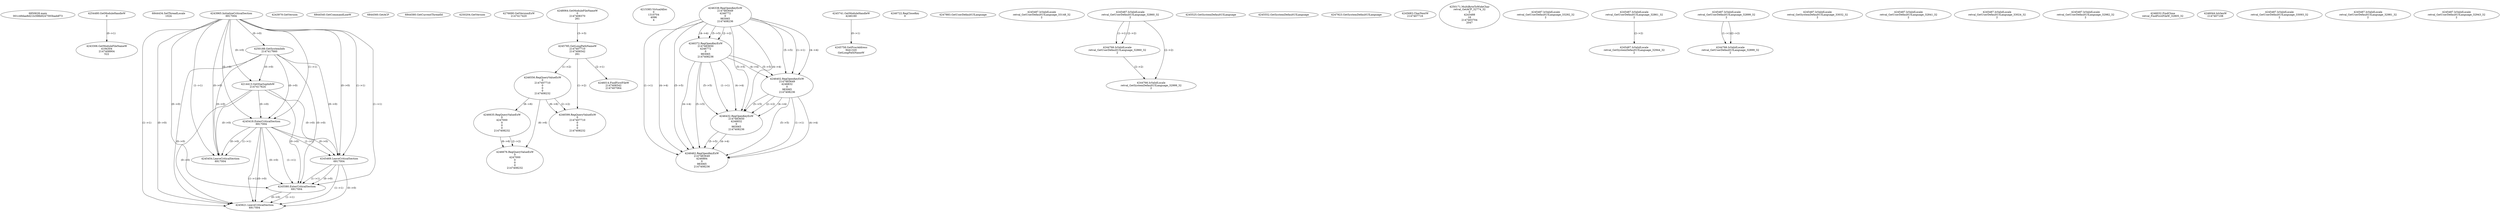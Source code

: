 // Global SCDG with merge call
digraph {
	0 [label="6850628.main
001c49dae8d21b398b9247593baddf73"]
	1 [label="4254480.GetModuleHandleW
0"]
	2 [label="6844434.SetThreadLocale
1024"]
	3 [label="4243965.InitializeCriticalSection
6917004"]
	4 [label="4243979.GetVersion
"]
	5 [label="4250188.GetSystemInfo
2147417660"]
	3 -> 5 [label="(0-->0)"]
	6 [label="6844540.GetCommandLineW
"]
	7 [label="4214413.GetStartupInfoW
2147417624"]
	3 -> 7 [label="(0-->0)"]
	5 -> 7 [label="(0-->0)"]
	8 [label="6844560.GetACP
"]
	9 [label="6844580.GetCurrentThreadId
"]
	10 [label="4250204.GetVersion
"]
	11 [label="4276690.GetVersionExW
2147417420"]
	12 [label="4243306.GetModuleFileNameW
4194304
2147408904
522"]
	1 -> 12 [label="(0-->1)"]
	13 [label="4248064.GetModuleFileNameW
0
2147408370
261"]
	14 [label="4215383.VirtualAlloc
0
1310704
4096
4"]
	15 [label="4246338.RegOpenKeyExW
2147483649
4246772
0
983065
2147408236"]
	16 [label="4245741.GetModuleHandleW
4246160"]
	17 [label="4245758.GetProcAddress
9441320
GetLongPathNameW"]
	16 -> 17 [label="(0-->1)"]
	18 [label="4245785.GetLongPathNameW
2147407710
2147406542
261"]
	13 -> 18 [label="(3-->3)"]
	19 [label="4246556.RegQueryValueExW
0
2147407710
0
0
0
2147408232"]
	18 -> 19 [label="(1-->2)"]
	20 [label="4246599.RegQueryValueExW
0
2147407710
0
0
0
2147408232"]
	18 -> 20 [label="(1-->2)"]
	19 -> 20 [label="(2-->2)"]
	19 -> 20 [label="(6-->6)"]
	21 [label="4246722.RegCloseKey
0"]
	22 [label="4247883.GetUserDefaultUILanguage
"]
	23 [label="4245418.EnterCriticalSection
6917004"]
	3 -> 23 [label="(1-->1)"]
	3 -> 23 [label="(0-->0)"]
	5 -> 23 [label="(0-->0)"]
	7 -> 23 [label="(0-->0)"]
	24 [label="4245469.LeaveCriticalSection
6917004"]
	3 -> 24 [label="(1-->1)"]
	23 -> 24 [label="(1-->1)"]
	3 -> 24 [label="(0-->0)"]
	5 -> 24 [label="(0-->0)"]
	7 -> 24 [label="(0-->0)"]
	23 -> 24 [label="(0-->0)"]
	25 [label="4245487.IsValidLocale
retval_GetUserDefaultUILanguage_33148_32
2"]
	26 [label="4245580.EnterCriticalSection
6917004"]
	3 -> 26 [label="(1-->1)"]
	23 -> 26 [label="(1-->1)"]
	24 -> 26 [label="(1-->1)"]
	3 -> 26 [label="(0-->0)"]
	5 -> 26 [label="(0-->0)"]
	7 -> 26 [label="(0-->0)"]
	23 -> 26 [label="(0-->0)"]
	24 -> 26 [label="(0-->0)"]
	27 [label="4245621.LeaveCriticalSection
6917004"]
	3 -> 27 [label="(1-->1)"]
	23 -> 27 [label="(1-->1)"]
	24 -> 27 [label="(1-->1)"]
	26 -> 27 [label="(1-->1)"]
	3 -> 27 [label="(0-->0)"]
	5 -> 27 [label="(0-->0)"]
	7 -> 27 [label="(0-->0)"]
	23 -> 27 [label="(0-->0)"]
	24 -> 27 [label="(0-->0)"]
	26 -> 27 [label="(0-->0)"]
	28 [label="4246635.RegQueryValueExW
0
4247000
0
0
0
2147408232"]
	19 -> 28 [label="(6-->6)"]
	29 [label="4246676.RegQueryValueExW
0
4247000
0
0
0
2147408232"]
	28 -> 29 [label="(2-->2)"]
	19 -> 29 [label="(6-->6)"]
	28 -> 29 [label="(6-->6)"]
	30 [label="4245487.IsValidLocale
retval_GetUserDefaultUILanguage_32860_32
2"]
	31 [label="4244766.IsValidLocale
retval_GetUserDefaultUILanguage_32860_32
2"]
	30 -> 31 [label="(1-->1)"]
	30 -> 31 [label="(2-->2)"]
	32 [label="4245525.GetSystemDefaultUILanguage
"]
	33 [label="4245552.GetSystemDefaultUILanguage
"]
	34 [label="4244766.IsValidLocale
retval_GetSystemDefaultUILanguage_32999_32
2"]
	30 -> 34 [label="(2-->2)"]
	31 -> 34 [label="(2-->2)"]
	35 [label="4247923.GetSystemDefaultUILanguage
"]
	36 [label="4246372.RegOpenKeyExW
2147483650
4246772
0
983065
2147408236"]
	15 -> 36 [label="(2-->2)"]
	15 -> 36 [label="(4-->4)"]
	15 -> 36 [label="(5-->5)"]
	37 [label="4246402.RegOpenKeyExW
2147483649
4246832
0
983065
2147408236"]
	15 -> 37 [label="(1-->1)"]
	15 -> 37 [label="(4-->4)"]
	36 -> 37 [label="(4-->4)"]
	15 -> 37 [label="(5-->5)"]
	36 -> 37 [label="(5-->5)"]
	38 [label="4246432.RegOpenKeyExW
2147483650
4246832
0
983065
2147408236"]
	36 -> 38 [label="(1-->1)"]
	37 -> 38 [label="(2-->2)"]
	15 -> 38 [label="(4-->4)"]
	36 -> 38 [label="(4-->4)"]
	37 -> 38 [label="(4-->4)"]
	15 -> 38 [label="(5-->5)"]
	36 -> 38 [label="(5-->5)"]
	37 -> 38 [label="(5-->5)"]
	39 [label="4246462.RegOpenKeyExW
2147483649
4246884
0
983065
2147408236"]
	15 -> 39 [label="(1-->1)"]
	37 -> 39 [label="(1-->1)"]
	15 -> 39 [label="(4-->4)"]
	36 -> 39 [label="(4-->4)"]
	37 -> 39 [label="(4-->4)"]
	38 -> 39 [label="(4-->4)"]
	15 -> 39 [label="(5-->5)"]
	36 -> 39 [label="(5-->5)"]
	37 -> 39 [label="(5-->5)"]
	38 -> 39 [label="(5-->5)"]
	40 [label="4245683.CharNextW
2147407716"]
	41 [label="4246014.FindFirstFileW
2147406542
2147407064"]
	18 -> 41 [label="(2-->1)"]
	42 [label="4250171.MultiByteToWideChar
retval_GetACP_32774_32
0
4243488
16
2147403704
2047"]
	43 [label="4245487.IsValidLocale
retval_GetUserDefaultUILanguage_33292_32
2"]
	44 [label="4245487.IsValidLocale
retval_GetUserDefaultUILanguage_32861_32
2"]
	45 [label="4245487.IsValidLocale
retval_GetSystemDefaultUILanguage_32944_32
2"]
	44 -> 45 [label="(2-->2)"]
	46 [label="4245487.IsValidLocale
retval_GetUserDefaultUILanguage_32899_32
2"]
	47 [label="4245454.LeaveCriticalSection
6917004"]
	3 -> 47 [label="(1-->1)"]
	23 -> 47 [label="(1-->1)"]
	3 -> 47 [label="(0-->0)"]
	5 -> 47 [label="(0-->0)"]
	7 -> 47 [label="(0-->0)"]
	23 -> 47 [label="(0-->0)"]
	48 [label="4245487.IsValidLocale
retval_GetSystemDefaultUILanguage_33032_32
2"]
	49 [label="4245487.IsValidLocale
retval_GetUserDefaultUILanguage_32841_32
2"]
	50 [label="4245487.IsValidLocale
retval_GetUserDefaultUILanguage_33024_32
2"]
	51 [label="4245487.IsValidLocale
retval_GetUserDefaultUILanguage_32982_32
2"]
	52 [label="4246032.FindClose
retval_FindFirstFileW_32805_32"]
	53 [label="4246044.lstrlenW
2147407108"]
	54 [label="4245487.IsValidLocale
retval_GetUserDefaultUILanguage_33093_32
2"]
	55 [label="4245487.IsValidLocale
retval_GetUserDefaultUILanguage_32981_32
2"]
	56 [label="4245487.IsValidLocale
retval_GetUserDefaultUILanguage_32943_32
2"]
	57 [label="4244766.IsValidLocale
retval_GetUserDefaultUILanguage_32899_32
2"]
	46 -> 57 [label="(1-->1)"]
	46 -> 57 [label="(2-->2)"]
}
